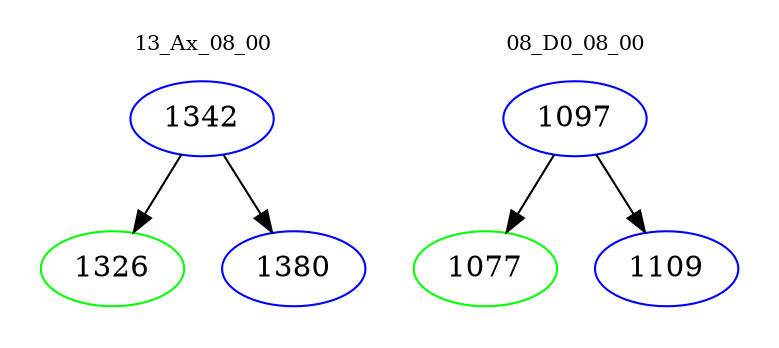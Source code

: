 digraph{
subgraph cluster_0 {
color = white
label = "13_Ax_08_00";
fontsize=10;
T0_1342 [label="1342", color="blue"]
T0_1342 -> T0_1326 [color="black"]
T0_1326 [label="1326", color="green"]
T0_1342 -> T0_1380 [color="black"]
T0_1380 [label="1380", color="blue"]
}
subgraph cluster_1 {
color = white
label = "08_D0_08_00";
fontsize=10;
T1_1097 [label="1097", color="blue"]
T1_1097 -> T1_1077 [color="black"]
T1_1077 [label="1077", color="green"]
T1_1097 -> T1_1109 [color="black"]
T1_1109 [label="1109", color="blue"]
}
}
